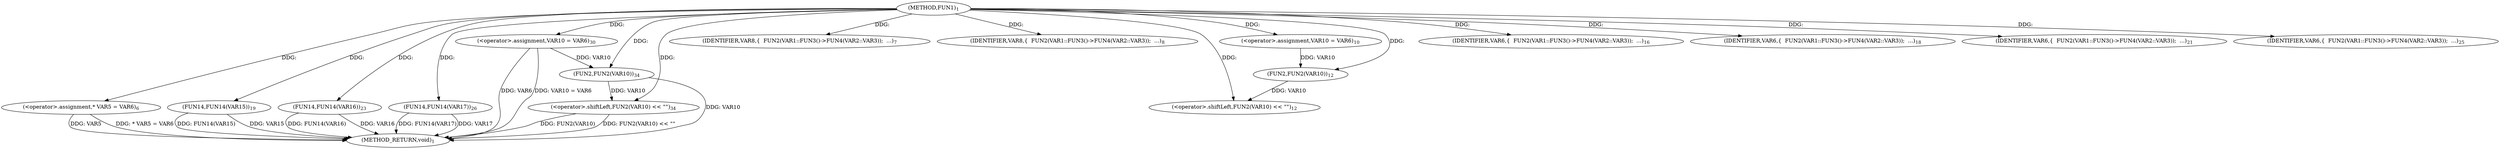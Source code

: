 digraph "FUN1" {  
"8" [label = <(METHOD,FUN1)<SUB>1</SUB>> ]
"41" [label = <(METHOD_RETURN,void)<SUB>1</SUB>> ]
"11" [label = <(&lt;operator&gt;.assignment,* VAR5 = VAR6)<SUB>6</SUB>> ]
"14" [label = <(IDENTIFIER,VAR8,{

  FUN2(VAR1::FUN3()-&gt;FUN4(VAR2::VAR3));


  ...)<SUB>7</SUB>> ]
"15" [label = <(IDENTIFIER,VAR8,{

  FUN2(VAR1::FUN3()-&gt;FUN4(VAR2::VAR3));


  ...)<SUB>8</SUB>> ]
"17" [label = <(&lt;operator&gt;.assignment,VAR10 = VAR6)<SUB>10</SUB>> ]
"20" [label = <(&lt;operator&gt;.shiftLeft,FUN2(VAR10) &lt;&lt; &quot;&quot;)<SUB>12</SUB>> ]
"24" [label = <(IDENTIFIER,VAR6,{

  FUN2(VAR1::FUN3()-&gt;FUN4(VAR2::VAR3));


  ...)<SUB>16</SUB>> ]
"25" [label = <(IDENTIFIER,VAR6,{

  FUN2(VAR1::FUN3()-&gt;FUN4(VAR2::VAR3));


  ...)<SUB>18</SUB>> ]
"26" [label = <(FUN14,FUN14(VAR15))<SUB>19</SUB>> ]
"28" [label = <(IDENTIFIER,VAR6,{

  FUN2(VAR1::FUN3()-&gt;FUN4(VAR2::VAR3));


  ...)<SUB>21</SUB>> ]
"29" [label = <(FUN14,FUN14(VAR16))<SUB>23</SUB>> ]
"31" [label = <(IDENTIFIER,VAR6,{

  FUN2(VAR1::FUN3()-&gt;FUN4(VAR2::VAR3));


  ...)<SUB>25</SUB>> ]
"32" [label = <(FUN14,FUN14(VAR17))<SUB>26</SUB>> ]
"34" [label = <(&lt;operator&gt;.assignment,VAR10 = VAR6)<SUB>30</SUB>> ]
"37" [label = <(&lt;operator&gt;.shiftLeft,FUN2(VAR10) &lt;&lt; &quot;&quot;)<SUB>34</SUB>> ]
"21" [label = <(FUN2,FUN2(VAR10))<SUB>12</SUB>> ]
"38" [label = <(FUN2,FUN2(VAR10))<SUB>34</SUB>> ]
  "11" -> "41"  [ label = "DDG: VAR5"] 
  "11" -> "41"  [ label = "DDG: * VAR5 = VAR6"] 
  "26" -> "41"  [ label = "DDG: FUN14(VAR15)"] 
  "29" -> "41"  [ label = "DDG: FUN14(VAR16)"] 
  "32" -> "41"  [ label = "DDG: FUN14(VAR17)"] 
  "34" -> "41"  [ label = "DDG: VAR6"] 
  "34" -> "41"  [ label = "DDG: VAR10 = VAR6"] 
  "38" -> "41"  [ label = "DDG: VAR10"] 
  "37" -> "41"  [ label = "DDG: FUN2(VAR10)"] 
  "37" -> "41"  [ label = "DDG: FUN2(VAR10) &lt;&lt; &quot;&quot;"] 
  "29" -> "41"  [ label = "DDG: VAR16"] 
  "26" -> "41"  [ label = "DDG: VAR15"] 
  "32" -> "41"  [ label = "DDG: VAR17"] 
  "8" -> "11"  [ label = "DDG: "] 
  "8" -> "14"  [ label = "DDG: "] 
  "8" -> "15"  [ label = "DDG: "] 
  "8" -> "17"  [ label = "DDG: "] 
  "8" -> "24"  [ label = "DDG: "] 
  "8" -> "25"  [ label = "DDG: "] 
  "8" -> "28"  [ label = "DDG: "] 
  "8" -> "31"  [ label = "DDG: "] 
  "8" -> "34"  [ label = "DDG: "] 
  "21" -> "20"  [ label = "DDG: VAR10"] 
  "8" -> "20"  [ label = "DDG: "] 
  "8" -> "26"  [ label = "DDG: "] 
  "8" -> "29"  [ label = "DDG: "] 
  "8" -> "32"  [ label = "DDG: "] 
  "38" -> "37"  [ label = "DDG: VAR10"] 
  "8" -> "37"  [ label = "DDG: "] 
  "17" -> "21"  [ label = "DDG: VAR10"] 
  "8" -> "21"  [ label = "DDG: "] 
  "34" -> "38"  [ label = "DDG: VAR10"] 
  "8" -> "38"  [ label = "DDG: "] 
}

